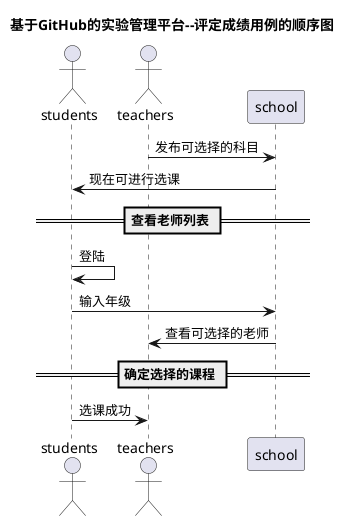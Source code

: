 @startuml
title 基于GitHub的实验管理平台--评定成绩用例的顺序图
actor students
actor teachers
teachers -> school:发布可选择的科目

school -> students:现在可进行选课
== 查看老师列表 ==
students -> students : 登陆
students -> school :输入年级
school -> teachers:查看可选择的老师
== 确定选择的课程 ==
students -> teachers : 选课成功
@enduml